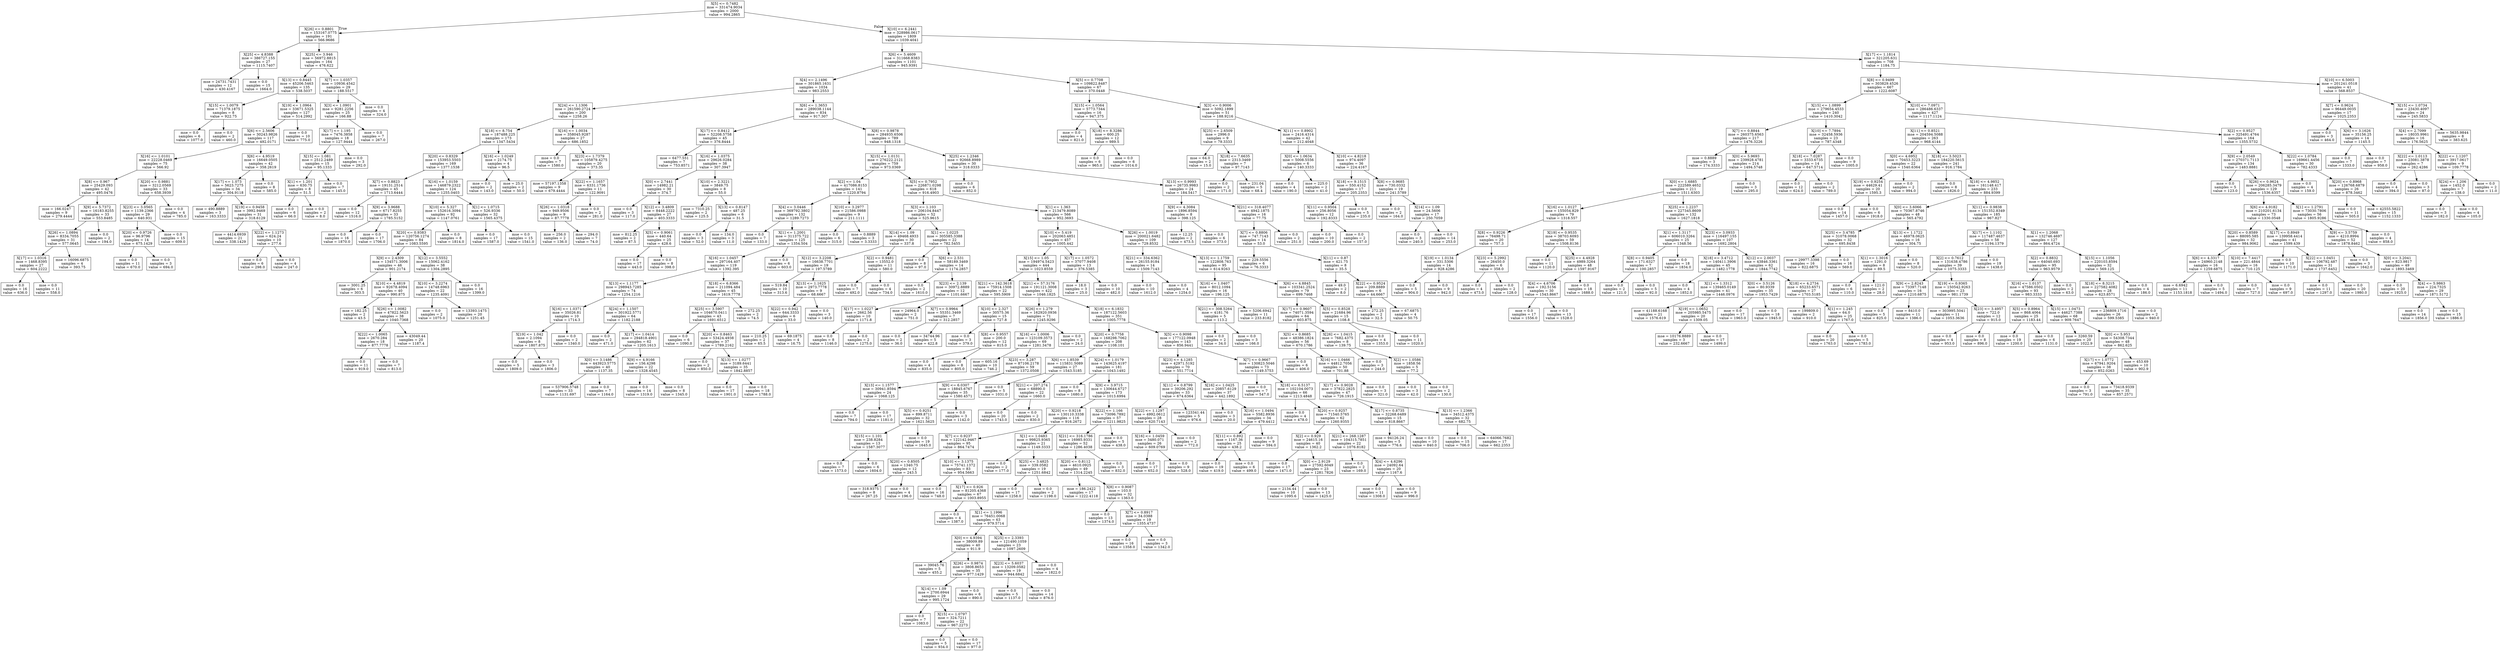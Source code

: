 digraph Tree {
node [shape=box] ;
0 [label="X[5] <= 0.7482\nmse = 331474.9034\nsamples = 2000\nvalue = 994.2865"] ;
1 [label="X[26] <= 0.8801\nmse = 153167.0775\nsamples = 191\nvalue = 566.9686"] ;
0 -> 1 [labeldistance=2.5, labelangle=45, headlabel="True"] ;
2 [label="X[25] <= 4.8388\nmse = 386727.155\nsamples = 27\nvalue = 1115.7407"] ;
1 -> 2 ;
3 [label="mse = 24731.7431\nsamples = 12\nvalue = 430.4167"] ;
2 -> 3 ;
4 [label="mse = 0.0\nsamples = 15\nvalue = 1664.0"] ;
2 -> 4 ;
5 [label="X[25] <= 3.946\nmse = 56972.8815\nsamples = 164\nvalue = 476.622"] ;
1 -> 5 ;
6 [label="X[13] <= 0.8445\nmse = 45206.5463\nsamples = 135\nvalue = 538.5037"] ;
5 -> 6 ;
7 [label="X[15] <= 1.0079\nmse = 71379.1875\nsamples = 8\nvalue = 922.75"] ;
6 -> 7 ;
8 [label="mse = 0.0\nsamples = 6\nvalue = 1077.0"] ;
7 -> 8 ;
9 [label="mse = 0.0\nsamples = 2\nvalue = 460.0"] ;
7 -> 9 ;
10 [label="X[19] <= 1.0964\nmse = 33671.5325\nsamples = 127\nvalue = 514.2992"] ;
6 -> 10 ;
11 [label="X[6] <= 2.5606\nmse = 30243.9826\nsamples = 117\nvalue = 492.0171"] ;
10 -> 11 ;
12 [label="X[16] <= 1.0101\nmse = 22228.0469\nsamples = 75\nvalue = 566.92"] ;
11 -> 12 ;
13 [label="X[8] <= 0.967\nmse = 25429.093\nsamples = 42\nvalue = 495.0476"] ;
12 -> 13 ;
14 [label="mse = 166.0247\nsamples = 9\nvalue = 279.4444"] ;
13 -> 14 ;
15 [label="X[9] <= 5.7372\nmse = 16183.8255\nsamples = 33\nvalue = 553.8485"] ;
13 -> 15 ;
16 [label="X[26] <= 1.0894\nmse = 8334.7055\nsamples = 31\nvalue = 577.0645"] ;
15 -> 16 ;
17 [label="X[17] <= 1.0316\nmse = 1468.8395\nsamples = 27\nvalue = 604.2222"] ;
16 -> 17 ;
18 [label="mse = 0.0\nsamples = 16\nvalue = 636.0"] ;
17 -> 18 ;
19 [label="mse = 0.0\nsamples = 11\nvalue = 558.0"] ;
17 -> 19 ;
20 [label="mse = 16096.6875\nsamples = 4\nvalue = 393.75"] ;
16 -> 20 ;
21 [label="mse = 0.0\nsamples = 2\nvalue = 194.0"] ;
15 -> 21 ;
22 [label="X[20] <= 0.9881\nmse = 3212.0569\nsamples = 33\nvalue = 658.3939"] ;
12 -> 22 ;
23 [label="X[23] <= 3.0565\nmse = 1139.2366\nsamples = 29\nvalue = 640.931"] ;
22 -> 23 ;
24 [label="X[20] <= 0.9726\nmse = 96.9796\nsamples = 14\nvalue = 675.1429"] ;
23 -> 24 ;
25 [label="mse = 0.0\nsamples = 11\nvalue = 670.0"] ;
24 -> 25 ;
26 [label="mse = 0.0\nsamples = 3\nvalue = 694.0"] ;
24 -> 26 ;
27 [label="mse = 0.0\nsamples = 15\nvalue = 609.0"] ;
23 -> 27 ;
28 [label="mse = 0.0\nsamples = 4\nvalue = 785.0"] ;
22 -> 28 ;
29 [label="X[6] <= 4.9519\nmse = 16649.0505\nsamples = 42\nvalue = 358.2619"] ;
11 -> 29 ;
30 [label="X[17] <= 1.073\nmse = 5623.7275\nsamples = 34\nvalue = 304.9118"] ;
29 -> 30 ;
31 [label="mse = 490.8889\nsamples = 3\nvalue = 163.3333"] ;
30 -> 31 ;
32 [label="X[19] <= 0.9458\nmse = 3992.9469\nsamples = 31\nvalue = 318.6129"] ;
30 -> 32 ;
33 [label="mse = 4414.6939\nsamples = 21\nvalue = 338.1429"] ;
32 -> 33 ;
34 [label="X[22] <= 1.1273\nmse = 624.24\nsamples = 10\nvalue = 277.6"] ;
32 -> 34 ;
35 [label="mse = 0.0\nsamples = 6\nvalue = 298.0"] ;
34 -> 35 ;
36 [label="mse = 0.0\nsamples = 4\nvalue = 247.0"] ;
34 -> 36 ;
37 [label="mse = 0.0\nsamples = 8\nvalue = 585.0"] ;
29 -> 37 ;
38 [label="mse = 0.0\nsamples = 10\nvalue = 775.0"] ;
10 -> 38 ;
39 [label="X[7] <= 1.0357\nmse = 10936.4542\nsamples = 29\nvalue = 188.5517"] ;
5 -> 39 ;
40 [label="X[3] <= 1.0901\nmse = 9281.2256\nsamples = 25\nvalue = 166.88"] ;
39 -> 40 ;
41 [label="X[17] <= 1.195\nmse = 7476.3858\nsamples = 18\nvalue = 127.9444"] ;
40 -> 41 ;
42 [label="X[15] <= 1.081\nmse = 2512.2489\nsamples = 15\nvalue = 95.1333"] ;
41 -> 42 ;
43 [label="X[1] <= 1.201\nmse = 630.75\nsamples = 8\nvalue = 51.5"] ;
42 -> 43 ;
44 [label="mse = 0.0\nsamples = 6\nvalue = 66.0"] ;
43 -> 44 ;
45 [label="mse = 0.0\nsamples = 2\nvalue = 8.0"] ;
43 -> 45 ;
46 [label="mse = 0.0\nsamples = 7\nvalue = 145.0"] ;
42 -> 46 ;
47 [label="mse = 0.0\nsamples = 3\nvalue = 292.0"] ;
41 -> 47 ;
48 [label="mse = 0.0\nsamples = 7\nvalue = 267.0"] ;
40 -> 48 ;
49 [label="mse = 0.0\nsamples = 4\nvalue = 324.0"] ;
39 -> 49 ;
50 [label="X[10] <= 6.2441\nmse = 328986.0617\nsamples = 1809\nvalue = 1039.4041"] ;
0 -> 50 [labeldistance=2.5, labelangle=-45, headlabel="False"] ;
51 [label="X[6] <= 5.4609\nmse = 311668.8383\nsamples = 1101\nvalue = 945.9391"] ;
50 -> 51 ;
52 [label="X[4] <= 2.1496\nmse = 301865.1631\nsamples = 1034\nvalue = 983.2553"] ;
51 -> 52 ;
53 [label="X[24] <= 1.1306\nmse = 261590.2724\nsamples = 200\nvalue = 1258.26"] ;
52 -> 53 ;
54 [label="X[18] <= 8.754\nmse = 187488.225\nsamples = 173\nvalue = 1347.5434"] ;
53 -> 54 ;
55 [label="X[20] <= 0.8329\nmse = 153953.5503\nsamples = 169\nvalue = 1377.1538"] ;
54 -> 55 ;
56 [label="X[7] <= 0.8823\nmse = 19131.2514\nsamples = 45\nvalue = 1713.6444"] ;
55 -> 56 ;
57 [label="mse = 0.0\nsamples = 12\nvalue = 1516.0"] ;
56 -> 57 ;
58 [label="X[9] <= 3.9688\nmse = 6717.8255\nsamples = 33\nvalue = 1785.5152"] ;
56 -> 58 ;
59 [label="mse = 0.0\nsamples = 16\nvalue = 1870.0"] ;
58 -> 59 ;
60 [label="mse = 0.0\nsamples = 17\nvalue = 1706.0"] ;
58 -> 60 ;
61 [label="X[16] <= 1.0159\nmse = 146879.2322\nsamples = 124\nvalue = 1255.0403"] ;
55 -> 61 ;
62 [label="X[10] <= 5.327\nmse = 152616.3094\nsamples = 92\nvalue = 1147.0761"] ;
61 -> 62 ;
63 [label="X[20] <= 0.9383\nmse = 120756.1274\nsamples = 84\nvalue = 1083.5595"] ;
62 -> 63 ;
64 [label="X[9] <= 2.4309\nmse = 134571.3006\nsamples = 46\nvalue = 901.2174"] ;
63 -> 64 ;
65 [label="mse = 3001.25\nsamples = 6\nvalue = 303.5"] ;
64 -> 65 ;
66 [label="X[10] <= 4.4819\nmse = 92678.4094\nsamples = 40\nvalue = 990.875"] ;
64 -> 66 ;
67 [label="mse = 182.25\nsamples = 2\nvalue = 43.5"] ;
66 -> 67 ;
68 [label="X[26] <= 1.0082\nmse = 47822.5623\nsamples = 38\nvalue = 1040.7368"] ;
66 -> 68 ;
69 [label="X[22] <= 1.0065\nmse = 2670.284\nsamples = 18\nvalue = 877.7778"] ;
68 -> 69 ;
70 [label="mse = 0.0\nsamples = 11\nvalue = 919.0"] ;
69 -> 70 ;
71 [label="mse = 0.0\nsamples = 7\nvalue = 813.0"] ;
69 -> 71 ;
72 [label="mse = 43049.44\nsamples = 20\nvalue = 1187.4"] ;
68 -> 72 ;
73 [label="X[12] <= 3.5552\nmse = 15062.4162\nsamples = 38\nvalue = 1304.2895"] ;
63 -> 73 ;
74 [label="X[10] <= 3.2274\nmse = 14748.6963\nsamples = 22\nvalue = 1235.4091"] ;
73 -> 74 ;
75 [label="mse = 0.0\nsamples = 2\nvalue = 1075.0"] ;
74 -> 75 ;
76 [label="mse = 13393.1475\nsamples = 20\nvalue = 1251.45"] ;
74 -> 76 ;
77 [label="mse = 0.0\nsamples = 16\nvalue = 1399.0"] ;
73 -> 77 ;
78 [label="mse = 0.0\nsamples = 8\nvalue = 1814.0"] ;
62 -> 78 ;
79 [label="X[1] <= 1.0715\nmse = 526.9336\nsamples = 32\nvalue = 1565.4375"] ;
61 -> 79 ;
80 [label="mse = 0.0\nsamples = 17\nvalue = 1587.0"] ;
79 -> 80 ;
81 [label="mse = 0.0\nsamples = 15\nvalue = 1541.0"] ;
79 -> 81 ;
82 [label="X[16] <= 1.0249\nmse = 2174.75\nsamples = 4\nvalue = 96.5"] ;
54 -> 82 ;
83 [label="mse = 0.0\nsamples = 2\nvalue = 143.0"] ;
82 -> 83 ;
84 [label="mse = 25.0\nsamples = 2\nvalue = 50.0"] ;
82 -> 84 ;
85 [label="X[16] <= 1.0034\nmse = 358045.9287\nsamples = 27\nvalue = 686.1852"] ;
53 -> 85 ;
86 [label="mse = 0.0\nsamples = 7\nvalue = 1580.0"] ;
85 -> 86 ;
87 [label="X[23] <= 1.7379\nmse = 105879.4275\nsamples = 20\nvalue = 373.35"] ;
85 -> 87 ;
88 [label="mse = 57197.1358\nsamples = 9\nvalue = 679.4444"] ;
87 -> 88 ;
89 [label="X[22] <= 1.1657\nmse = 6331.1736\nsamples = 11\nvalue = 122.9091"] ;
87 -> 89 ;
90 [label="X[26] <= 1.0318\nmse = 949.9506\nsamples = 9\nvalue = 87.7778"] ;
89 -> 90 ;
91 [label="mse = 256.0\nsamples = 2\nvalue = 136.0"] ;
90 -> 91 ;
92 [label="mse = 294.0\nsamples = 7\nvalue = 74.0"] ;
90 -> 92 ;
93 [label="mse = 0.0\nsamples = 2\nvalue = 281.0"] ;
89 -> 93 ;
94 [label="X[6] <= 1.3653\nmse = 289038.1144\nsamples = 834\nvalue = 917.307"] ;
52 -> 94 ;
95 [label="X[17] <= 0.8412\nmse = 52208.5758\nsamples = 45\nvalue = 376.8444"] ;
94 -> 95 ;
96 [label="mse = 6477.551\nsamples = 7\nvalue = 753.8571"] ;
95 -> 96 ;
97 [label="X[16] <= 1.0375\nmse = 29626.0284\nsamples = 38\nvalue = 307.3947"] ;
95 -> 97 ;
98 [label="X[0] <= 2.7441\nmse = 14982.21\nsamples = 30\nvalue = 374.7"] ;
97 -> 98 ;
99 [label="mse = 0.0\nsamples = 3\nvalue = 117.0"] ;
98 -> 99 ;
100 [label="X[12] <= 3.4809\nmse = 8448.2222\nsamples = 27\nvalue = 403.3333"] ;
98 -> 100 ;
101 [label="mse = 812.25\nsamples = 2\nvalue = 87.5"] ;
100 -> 101 ;
102 [label="X[5] <= 0.9061\nmse = 440.64\nsamples = 25\nvalue = 428.6"] ;
100 -> 102 ;
103 [label="mse = 0.0\nsamples = 17\nvalue = 443.0"] ;
102 -> 103 ;
104 [label="mse = 0.0\nsamples = 8\nvalue = 398.0"] ;
102 -> 104 ;
105 [label="X[10] <= 2.3221\nmse = 3849.75\nsamples = 8\nvalue = 55.0"] ;
97 -> 105 ;
106 [label="mse = 7310.25\nsamples = 2\nvalue = 125.5"] ;
105 -> 106 ;
107 [label="X[13] <= 0.8147\nmse = 487.25\nsamples = 6\nvalue = 31.5"] ;
105 -> 107 ;
108 [label="mse = 0.0\nsamples = 3\nvalue = 52.0"] ;
107 -> 108 ;
109 [label="mse = 134.0\nsamples = 3\nvalue = 11.0"] ;
107 -> 109 ;
110 [label="X[8] <= 0.9878\nmse = 284935.6506\nsamples = 789\nvalue = 948.1318"] ;
94 -> 110 ;
111 [label="X[15] <= 1.0131\nmse = 276222.2121\nsamples = 759\nvalue = 973.0369"] ;
110 -> 111 ;
112 [label="X[2] <= 1.04\nmse = 417086.8153\nsamples = 141\nvalue = 1220.8794"] ;
111 -> 112 ;
113 [label="X[4] <= 3.0446\nmse = 369792.3802\nsamples = 132\nvalue = 1289.7273"] ;
112 -> 113 ;
114 [label="mse = 0.0\nsamples = 7\nvalue = 133.0"] ;
113 -> 114 ;
115 [label="X[1] <= 1.2001\nmse = 311375.722\nsamples = 125\nvalue = 1354.504"] ;
113 -> 115 ;
116 [label="X[16] <= 1.0457\nmse = 297164.407\nsamples = 119\nvalue = 1392.395"] ;
115 -> 116 ;
117 [label="X[13] <= 1.1177\nmse = 298943.7285\nsamples = 74\nvalue = 1254.1216"] ;
116 -> 117 ;
118 [label="X[16] <= 1.0371\nmse = 35026.81\nsamples = 10\nvalue = 1714.3"] ;
117 -> 118 ;
119 [label="X[19] <= 1.042\nmse = 2.1094\nsamples = 8\nvalue = 1807.875"] ;
118 -> 119 ;
120 [label="mse = 0.0\nsamples = 5\nvalue = 1809.0"] ;
119 -> 120 ;
121 [label="mse = 0.0\nsamples = 3\nvalue = 1806.0"] ;
119 -> 121 ;
122 [label="mse = 0.0\nsamples = 2\nvalue = 1340.0"] ;
118 -> 122 ;
123 [label="X[24] <= 1.1507\nmse = 301922.5771\nsamples = 64\nvalue = 1182.2188"] ;
117 -> 123 ;
124 [label="mse = 0.0\nsamples = 2\nvalue = 471.0"] ;
123 -> 124 ;
125 [label="X[17] <= 1.0414\nmse = 294818.4901\nsamples = 62\nvalue = 1205.1613"] ;
123 -> 125 ;
126 [label="X[0] <= 3.1486\nmse = 443923.5775\nsamples = 40\nvalue = 1137.35"] ;
125 -> 126 ;
127 [label="mse = 537906.5748\nsamples = 33\nvalue = 1131.697"] ;
126 -> 127 ;
128 [label="mse = 0.0\nsamples = 7\nvalue = 1164.0"] ;
126 -> 128 ;
129 [label="X[9] <= 4.9166\nmse = 156.4298\nsamples = 22\nvalue = 1328.4545"] ;
125 -> 129 ;
130 [label="mse = 0.0\nsamples = 14\nvalue = 1319.0"] ;
129 -> 130 ;
131 [label="mse = 0.0\nsamples = 8\nvalue = 1345.0"] ;
129 -> 131 ;
132 [label="X[18] <= 6.8366\nmse = 211094.484\nsamples = 45\nvalue = 1619.7778"] ;
116 -> 132 ;
133 [label="X[25] <= 3.5907\nmse = 104670.0411\nsamples = 43\nvalue = 1691.6512"] ;
132 -> 133 ;
134 [label="mse = 0.0\nsamples = 6\nvalue = 1090.0"] ;
133 -> 134 ;
135 [label="X[20] <= 0.8463\nmse = 53424.4938\nsamples = 37\nvalue = 1789.2162"] ;
133 -> 135 ;
136 [label="mse = 0.0\nsamples = 2\nvalue = 850.0"] ;
135 -> 136 ;
137 [label="X[13] <= 1.0277\nmse = 3189.6441\nsamples = 35\nvalue = 1842.8857"] ;
135 -> 137 ;
138 [label="mse = 0.0\nsamples = 17\nvalue = 1901.0"] ;
137 -> 138 ;
139 [label="mse = 0.0\nsamples = 18\nvalue = 1788.0"] ;
137 -> 139 ;
140 [label="mse = 272.25\nsamples = 2\nvalue = 74.5"] ;
132 -> 140 ;
141 [label="mse = 0.0\nsamples = 6\nvalue = 603.0"] ;
115 -> 141 ;
142 [label="X[10] <= 3.2977\nmse = 21586.0988\nsamples = 9\nvalue = 211.1111"] ;
112 -> 142 ;
143 [label="mse = 0.0\nsamples = 6\nvalue = 315.0"] ;
142 -> 143 ;
144 [label="mse = 0.8889\nsamples = 3\nvalue = 3.3333"] ;
142 -> 144 ;
145 [label="X[5] <= 0.7952\nmse = 226871.0298\nsamples = 618\nvalue = 916.4903"] ;
111 -> 145 ;
146 [label="X[3] <= 1.103\nmse = 206104.8447\nsamples = 52\nvalue = 525.9615"] ;
145 -> 146 ;
147 [label="X[14] <= 1.09\nmse = 49468.4933\nsamples = 30\nvalue = 337.8"] ;
146 -> 147 ;
148 [label="X[12] <= 3.2208\nmse = 16638.7701\nsamples = 19\nvalue = 197.5789"] ;
147 -> 148 ;
149 [label="mse = 519.84\nsamples = 10\nvalue = 313.6"] ;
148 -> 149 ;
150 [label="X[13] <= 1.1625\nmse = 2973.7778\nsamples = 9\nvalue = 68.6667"] ;
148 -> 150 ;
151 [label="X[22] <= 0.942\nmse = 644.3333\nsamples = 6\nvalue = 33.0"] ;
150 -> 151 ;
152 [label="mse = 210.25\nsamples = 2\nvalue = 65.5"] ;
151 -> 152 ;
153 [label="mse = 69.1875\nsamples = 4\nvalue = 16.75"] ;
151 -> 153 ;
154 [label="mse = 0.0\nsamples = 3\nvalue = 140.0"] ;
150 -> 154 ;
155 [label="X[2] <= 0.9481\nmse = 13552.0\nsamples = 11\nvalue = 580.0"] ;
147 -> 155 ;
156 [label="mse = 0.0\nsamples = 7\nvalue = 492.0"] ;
155 -> 156 ;
157 [label="mse = 0.0\nsamples = 4\nvalue = 734.0"] ;
155 -> 157 ;
158 [label="X[1] <= 1.0225\nmse = 305585.3388\nsamples = 22\nvalue = 782.5455"] ;
146 -> 158 ;
159 [label="mse = 0.0\nsamples = 8\nvalue = 97.0"] ;
158 -> 159 ;
160 [label="X[6] <= 2.531\nmse = 58189.3469\nsamples = 14\nvalue = 1174.2857"] ;
158 -> 160 ;
161 [label="mse = 0.0\nsamples = 2\nvalue = 1610.0"] ;
160 -> 161 ;
162 [label="X[23] <= 2.139\nmse = 30972.8889\nsamples = 12\nvalue = 1101.6667"] ;
160 -> 162 ;
163 [label="X[17] <= 1.0227\nmse = 2662.56\nsamples = 10\nvalue = 1171.8"] ;
162 -> 163 ;
164 [label="mse = 0.0\nsamples = 8\nvalue = 1146.0"] ;
163 -> 164 ;
165 [label="mse = 0.0\nsamples = 2\nvalue = 1275.0"] ;
163 -> 165 ;
166 [label="mse = 24964.0\nsamples = 2\nvalue = 751.0"] ;
162 -> 166 ;
167 [label="X[1] <= 1.363\nmse = 213479.8089\nsamples = 566\nvalue = 952.3693"] ;
145 -> 167 ;
168 [label="X[10] <= 5.419\nmse = 202063.4851\nsamples = 457\nvalue = 1005.442"] ;
167 -> 168 ;
169 [label="X[15] <= 1.05\nmse = 194974.5423\nsamples = 444\nvalue = 1023.8559"] ;
168 -> 169 ;
170 [label="X[21] <= 142.3618\nmse = 75914.1508\nsamples = 22\nvalue = 595.5909"] ;
169 -> 170 ;
171 [label="X[7] <= 0.9964\nmse = 55351.3469\nsamples = 7\nvalue = 312.2857"] ;
170 -> 171 ;
172 [label="mse = 0.0\nsamples = 2\nvalue = 36.0"] ;
171 -> 172 ;
173 [label="mse = 34744.96\nsamples = 5\nvalue = 422.8"] ;
171 -> 173 ;
174 [label="X[10] <= 2.327\nmse = 30575.36\nsamples = 15\nvalue = 727.8"] ;
170 -> 174 ;
175 [label="mse = 0.0\nsamples = 3\nvalue = 379.0"] ;
174 -> 175 ;
176 [label="X[8] <= 0.9557\nmse = 200.0\nsamples = 12\nvalue = 815.0"] ;
174 -> 176 ;
177 [label="mse = 0.0\nsamples = 4\nvalue = 835.0"] ;
176 -> 177 ;
178 [label="mse = 0.0\nsamples = 8\nvalue = 805.0"] ;
176 -> 178 ;
179 [label="X[21] <= 57.3176\nmse = 191121.3008\nsamples = 422\nvalue = 1046.1825"] ;
169 -> 179 ;
180 [label="X[26] <= 1.279\nmse = 162920.0936\nsamples = 71\nvalue = 1245.9296"] ;
179 -> 180 ;
181 [label="X[16] <= 1.0006\nmse = 123109.3573\nsamples = 69\nvalue = 1281.3478"] ;
180 -> 181 ;
182 [label="mse = 605.16\nsamples = 10\nvalue = 746.2"] ;
181 -> 182 ;
183 [label="X[23] <= 3.287\nmse = 87106.2178\nsamples = 59\nvalue = 1372.0508"] ;
181 -> 183 ;
184 [label="X[13] <= 1.1577\nmse = 30941.8594\nsamples = 24\nvalue = 1068.125"] ;
183 -> 184 ;
185 [label="mse = 0.0\nsamples = 7\nvalue = 794.0"] ;
184 -> 185 ;
186 [label="mse = 0.0\nsamples = 17\nvalue = 1181.0"] ;
184 -> 186 ;
187 [label="X[9] <= 6.0307\nmse = 18845.6767\nsamples = 35\nvalue = 1580.4571"] ;
183 -> 187 ;
188 [label="X[5] <= 0.9251\nmse = 899.8711\nsamples = 32\nvalue = 1621.5625"] ;
187 -> 188 ;
189 [label="X[15] <= 1.101\nmse = 238.8284\nsamples = 13\nvalue = 1587.3077"] ;
188 -> 189 ;
190 [label="mse = 0.0\nsamples = 7\nvalue = 1573.0"] ;
189 -> 190 ;
191 [label="mse = 0.0\nsamples = 6\nvalue = 1604.0"] ;
189 -> 191 ;
192 [label="mse = 0.0\nsamples = 19\nvalue = 1645.0"] ;
188 -> 192 ;
193 [label="mse = 0.0\nsamples = 3\nvalue = 1142.0"] ;
187 -> 193 ;
194 [label="mse = 0.0\nsamples = 2\nvalue = 24.0"] ;
180 -> 194 ;
195 [label="X[18] <= 6.1832\nmse = 187122.5603\nsamples = 351\nvalue = 1005.7778"] ;
179 -> 195 ;
196 [label="X[20] <= 0.7758\nmse = 168298.7062\nsamples = 208\nvalue = 1108.101"] ;
195 -> 196 ;
197 [label="X[6] <= 1.8539\nmse = 115831.5089\nsamples = 27\nvalue = 1543.5185"] ;
196 -> 197 ;
198 [label="mse = 0.0\nsamples = 5\nvalue = 1031.0"] ;
197 -> 198 ;
199 [label="X[21] <= 207.274\nmse = 68890.0\nsamples = 22\nvalue = 1660.0"] ;
197 -> 199 ;
200 [label="mse = 0.0\nsamples = 20\nvalue = 1743.0"] ;
199 -> 200 ;
201 [label="mse = 0.0\nsamples = 2\nvalue = 830.0"] ;
199 -> 201 ;
202 [label="X[24] <= 1.0179\nmse = 143625.4197\nsamples = 181\nvalue = 1043.1492"] ;
196 -> 202 ;
203 [label="mse = 0.0\nsamples = 8\nvalue = 1680.0"] ;
202 -> 203 ;
204 [label="X[9] <= 3.9715\nmse = 130644.6727\nsamples = 173\nvalue = 1013.6994"] ;
202 -> 204 ;
205 [label="X[20] <= 0.9218\nmse = 130110.3338\nsamples = 116\nvalue = 916.2672"] ;
204 -> 205 ;
206 [label="X[7] <= 0.9237\nmse = 122142.9467\nsamples = 95\nvalue = 864.7474"] ;
205 -> 206 ;
207 [label="X[20] <= 0.8505\nmse = 1340.75\nsamples = 12\nvalue = 243.5"] ;
206 -> 207 ;
208 [label="mse = 318.9375\nsamples = 8\nvalue = 267.25"] ;
207 -> 208 ;
209 [label="mse = 0.0\nsamples = 4\nvalue = 196.0"] ;
207 -> 209 ;
210 [label="X[10] <= 3.1375\nmse = 75741.1372\nsamples = 83\nvalue = 954.5663"] ;
206 -> 210 ;
211 [label="mse = 0.0\nsamples = 16\nvalue = 748.0"] ;
210 -> 211 ;
212 [label="X[17] <= 0.926\nmse = 81205.4368\nsamples = 67\nvalue = 1003.8955"] ;
210 -> 212 ;
213 [label="mse = 0.0\nsamples = 4\nvalue = 1387.0"] ;
212 -> 213 ;
214 [label="X[1] <= 1.1996\nmse = 76451.0068\nsamples = 63\nvalue = 979.5714"] ;
212 -> 214 ;
215 [label="X[0] <= 4.9394\nmse = 38009.89\nsamples = 40\nvalue = 911.9"] ;
214 -> 215 ;
216 [label="mse = 39045.76\nsamples = 5\nvalue = 455.2"] ;
215 -> 216 ;
217 [label="X[26] <= 0.9874\nmse = 3808.8653\nsamples = 35\nvalue = 977.1429"] ;
215 -> 217 ;
218 [label="X[14] <= 1.09\nmse = 2700.6944\nsamples = 29\nvalue = 995.1724"] ;
217 -> 218 ;
219 [label="mse = 0.0\nsamples = 7\nvalue = 1083.0"] ;
218 -> 219 ;
220 [label="X[15] <= 1.0797\nmse = 324.7211\nsamples = 22\nvalue = 967.2273"] ;
218 -> 220 ;
221 [label="mse = 0.0\nsamples = 5\nvalue = 934.0"] ;
220 -> 221 ;
222 [label="mse = 0.0\nsamples = 17\nvalue = 977.0"] ;
220 -> 222 ;
223 [label="mse = 0.0\nsamples = 6\nvalue = 890.0"] ;
217 -> 223 ;
224 [label="X[25] <= 2.3393\nmse = 121490.1059\nsamples = 23\nvalue = 1097.2609"] ;
214 -> 224 ;
225 [label="X[23] <= 5.6037\nmse = 13209.0582\nsamples = 19\nvalue = 944.6842"] ;
224 -> 225 ;
226 [label="mse = 0.0\nsamples = 5\nvalue = 1137.0"] ;
225 -> 226 ;
227 [label="mse = 0.0\nsamples = 14\nvalue = 876.0"] ;
225 -> 227 ;
228 [label="mse = 0.0\nsamples = 4\nvalue = 1822.0"] ;
224 -> 228 ;
229 [label="X[1] <= 1.0483\nmse = 99825.9365\nsamples = 21\nvalue = 1149.3333"] ;
205 -> 229 ;
230 [label="mse = 0.0\nsamples = 2\nvalue = 177.0"] ;
229 -> 230 ;
231 [label="X[25] <= 3.4825\nmse = 339.0582\nsamples = 19\nvalue = 1251.6842"] ;
229 -> 231 ;
232 [label="mse = 0.0\nsamples = 17\nvalue = 1258.0"] ;
231 -> 232 ;
233 [label="mse = 0.0\nsamples = 2\nvalue = 1198.0"] ;
231 -> 233 ;
234 [label="X[22] <= 1.166\nmse = 73096.7892\nsamples = 57\nvalue = 1211.9825"] ;
204 -> 234 ;
235 [label="X[21] <= 316.1786\nmse = 16985.9331\nsamples = 52\nvalue = 1286.4038"] ;
234 -> 235 ;
236 [label="X[20] <= 0.8112\nmse = 4610.0925\nsamples = 49\nvalue = 1314.2245"] ;
235 -> 236 ;
237 [label="mse = 186.2422\nsamples = 17\nvalue = 1222.4118"] ;
236 -> 237 ;
238 [label="X[8] <= 0.9087\nmse = 103.0\nsamples = 32\nvalue = 1363.0"] ;
236 -> 238 ;
239 [label="mse = 0.0\nsamples = 13\nvalue = 1374.0"] ;
238 -> 239 ;
240 [label="X[7] <= 0.8917\nmse = 34.0388\nsamples = 19\nvalue = 1355.4737"] ;
238 -> 240 ;
241 [label="mse = 0.0\nsamples = 16\nvalue = 1358.0"] ;
240 -> 241 ;
242 [label="mse = 0.0\nsamples = 3\nvalue = 1342.0"] ;
240 -> 242 ;
243 [label="mse = 0.0\nsamples = 3\nvalue = 832.0"] ;
235 -> 243 ;
244 [label="mse = 0.0\nsamples = 5\nvalue = 438.0"] ;
234 -> 244 ;
245 [label="X[5] <= 0.9098\nmse = 177122.0948\nsamples = 143\nvalue = 856.9441"] ;
195 -> 245 ;
246 [label="X[23] <= 4.1285\nmse = 42971.5192\nsamples = 70\nvalue = 551.7714"] ;
245 -> 246 ;
247 [label="X[11] <= 0.8799\nmse = 39206.292\nsamples = 33\nvalue = 674.6364"] ;
246 -> 247 ;
248 [label="X[22] <= 1.1297\nmse = 4992.0612\nsamples = 28\nvalue = 620.7143"] ;
247 -> 248 ;
249 [label="X[16] <= 1.0459\nmse = 3480.071\nsamples = 26\nvalue = 609.0769"] ;
248 -> 249 ;
250 [label="mse = 0.0\nsamples = 17\nvalue = 652.0"] ;
249 -> 250 ;
251 [label="mse = 0.0\nsamples = 9\nvalue = 528.0"] ;
249 -> 251 ;
252 [label="mse = 0.0\nsamples = 2\nvalue = 772.0"] ;
248 -> 252 ;
253 [label="mse = 123341.44\nsamples = 5\nvalue = 976.6"] ;
247 -> 253 ;
254 [label="X[16] <= 1.0425\nmse = 20857.6129\nsamples = 37\nvalue = 442.1892"] ;
246 -> 254 ;
255 [label="mse = 0.0\nsamples = 3\nvalue = 20.0"] ;
254 -> 255 ;
256 [label="X[16] <= 1.0494\nmse = 5582.8936\nsamples = 34\nvalue = 479.4412"] ;
254 -> 256 ;
257 [label="X[11] <= 0.892\nmse = 1167.36\nsamples = 25\nvalue = 438.2"] ;
256 -> 257 ;
258 [label="mse = 0.0\nsamples = 19\nvalue = 419.0"] ;
257 -> 258 ;
259 [label="mse = 0.0\nsamples = 6\nvalue = 499.0"] ;
257 -> 259 ;
260 [label="mse = 0.0\nsamples = 9\nvalue = 594.0"] ;
256 -> 260 ;
261 [label="X[7] <= 0.9667\nmse = 130823.5046\nsamples = 73\nvalue = 1149.5753"] ;
245 -> 261 ;
262 [label="mse = 0.0\nsamples = 7\nvalue = 547.0"] ;
261 -> 262 ;
263 [label="X[18] <= 6.5137\nmse = 102104.0073\nsamples = 66\nvalue = 1213.4848"] ;
261 -> 263 ;
264 [label="mse = 0.0\nsamples = 4\nvalue = 478.0"] ;
263 -> 264 ;
265 [label="X[20] <= 0.9257\nmse = 71540.5765\nsamples = 62\nvalue = 1260.9355"] ;
263 -> 265 ;
266 [label="X[2] <= 0.929\nmse = 24615.16\nsamples = 40\nvalue = 1362.2"] ;
265 -> 266 ;
267 [label="mse = 0.0\nsamples = 17\nvalue = 1471.0"] ;
266 -> 267 ;
268 [label="X[0] <= 2.9129\nmse = 27592.6049\nsamples = 23\nvalue = 1281.7826"] ;
266 -> 268 ;
269 [label="mse = 2134.44\nsamples = 10\nvalue = 1095.6"] ;
268 -> 269 ;
270 [label="mse = 0.0\nsamples = 13\nvalue = 1425.0"] ;
268 -> 270 ;
271 [label="X[21] <= 268.1287\nmse = 104315.7851\nsamples = 22\nvalue = 1076.8182"] ;
265 -> 271 ;
272 [label="mse = 0.0\nsamples = 2\nvalue = 169.0"] ;
271 -> 272 ;
273 [label="X[4] <= 4.6296\nmse = 24092.64\nsamples = 20\nvalue = 1167.6"] ;
271 -> 273 ;
274 [label="mse = 0.0\nsamples = 11\nvalue = 1308.0"] ;
273 -> 274 ;
275 [label="mse = 0.0\nsamples = 9\nvalue = 996.0"] ;
273 -> 275 ;
276 [label="X[17] <= 1.0572\nmse = 37077.9408\nsamples = 13\nvalue = 376.5385"] ;
168 -> 276 ;
277 [label="mse = 18.0\nsamples = 3\nvalue = 25.0"] ;
276 -> 277 ;
278 [label="mse = 0.0\nsamples = 10\nvalue = 482.0"] ;
276 -> 278 ;
279 [label="X[26] <= 1.0019\nmse = 200021.6482\nsamples = 109\nvalue = 729.8532"] ;
167 -> 279 ;
280 [label="X[21] <= 334.6362\nmse = 26155.9184\nsamples = 14\nvalue = 1509.7143"] ;
279 -> 280 ;
281 [label="mse = 0.0\nsamples = 10\nvalue = 1612.0"] ;
280 -> 281 ;
282 [label="mse = 0.0\nsamples = 4\nvalue = 1254.0"] ;
280 -> 282 ;
283 [label="X[13] <= 1.1759\nmse = 122808.763\nsamples = 95\nvalue = 614.9263"] ;
279 -> 283 ;
284 [label="X[16] <= 1.0407\nmse = 8012.1094\nsamples = 16\nvalue = 196.125"] ;
283 -> 284 ;
285 [label="X[21] <= 308.5264\nmse = 4181.76\nsamples = 5\nvalue = 113.2"] ;
284 -> 285 ;
286 [label="mse = 0.0\nsamples = 2\nvalue = 34.0"] ;
285 -> 286 ;
287 [label="mse = 0.0\nsamples = 3\nvalue = 166.0"] ;
285 -> 287 ;
288 [label="mse = 5206.6942\nsamples = 11\nvalue = 233.8182"] ;
284 -> 288 ;
289 [label="X[6] <= 4.8845\nmse = 103341.2524\nsamples = 79\nvalue = 699.7468"] ;
283 -> 289 ;
290 [label="X[17] <= 0.9607\nmse = 74071.3594\nsamples = 64\nvalue = 603.875"] ;
289 -> 290 ;
291 [label="X[5] <= 0.8685\nmse = 48386.1824\nsamples = 56\nvalue = 670.1786"] ;
290 -> 291 ;
292 [label="mse = 0.0\nsamples = 6\nvalue = 406.0"] ;
291 -> 292 ;
293 [label="X[16] <= 1.0466\nmse = 44812.7056\nsamples = 50\nvalue = 701.88"] ;
291 -> 293 ;
294 [label="X[17] <= 0.9028\nmse = 37822.2825\nsamples = 47\nvalue = 726.1915"] ;
293 -> 294 ;
295 [label="X[17] <= 0.8735\nmse = 32268.6489\nsamples = 15\nvalue = 818.8667"] ;
294 -> 295 ;
296 [label="mse = 94126.24\nsamples = 5\nvalue = 776.6"] ;
295 -> 296 ;
297 [label="mse = 0.0\nsamples = 10\nvalue = 840.0"] ;
295 -> 297 ;
298 [label="X[13] <= 1.2366\nmse = 34512.4375\nsamples = 32\nvalue = 682.75"] ;
294 -> 298 ;
299 [label="mse = 0.0\nsamples = 15\nvalue = 706.0"] ;
298 -> 299 ;
300 [label="mse = 64066.7682\nsamples = 17\nvalue = 662.2353"] ;
298 -> 300 ;
301 [label="mse = 0.0\nsamples = 3\nvalue = 321.0"] ;
293 -> 301 ;
302 [label="X[26] <= 1.0415\nmse = 7682.4375\nsamples = 8\nvalue = 139.75"] ;
290 -> 302 ;
303 [label="mse = 0.0\nsamples = 3\nvalue = 244.0"] ;
302 -> 303 ;
304 [label="X[2] <= 1.0586\nmse = 1858.56\nsamples = 5\nvalue = 77.2"] ;
302 -> 304 ;
305 [label="mse = 0.0\nsamples = 3\nvalue = 42.0"] ;
304 -> 305 ;
306 [label="mse = 0.0\nsamples = 2\nvalue = 130.0"] ;
304 -> 306 ;
307 [label="X[5] <= 0.8528\nmse = 21684.96\nsamples = 15\nvalue = 1108.8"] ;
289 -> 307 ;
308 [label="mse = 0.0\nsamples = 4\nvalue = 1353.0"] ;
307 -> 308 ;
309 [label="mse = 0.0\nsamples = 11\nvalue = 1020.0"] ;
307 -> 309 ;
310 [label="X[25] <= 1.2346\nmse = 92668.8989\nsamples = 30\nvalue = 318.0333"] ;
110 -> 310 ;
311 [label="mse = 0.0\nsamples = 6\nvalue = 852.0"] ;
310 -> 311 ;
312 [label="X[13] <= 0.9993\nmse = 26735.9983\nsamples = 24\nvalue = 184.5417"] ;
310 -> 312 ;
313 [label="X[9] <= 4.3084\nmse = 1896.8594\nsamples = 8\nvalue = 398.125"] ;
312 -> 313 ;
314 [label="mse = 12.25\nsamples = 2\nvalue = 473.5"] ;
313 -> 314 ;
315 [label="mse = 0.0\nsamples = 6\nvalue = 373.0"] ;
313 -> 315 ;
316 [label="X[21] <= 318.4077\nmse = 4942.1875\nsamples = 16\nvalue = 77.75"] ;
312 -> 316 ;
317 [label="X[7] <= 0.8806\nmse = 747.7143\nsamples = 14\nvalue = 53.0"] ;
316 -> 317 ;
318 [label="mse = 229.5556\nsamples = 6\nvalue = 76.3333"] ;
317 -> 318 ;
319 [label="X[11] <= 0.87\nmse = 421.75\nsamples = 8\nvalue = 35.5"] ;
317 -> 319 ;
320 [label="mse = 49.0\nsamples = 2\nvalue = 8.0"] ;
319 -> 320 ;
321 [label="X[22] <= 0.9524\nmse = 209.8889\nsamples = 6\nvalue = 44.6667"] ;
319 -> 321 ;
322 [label="mse = 272.25\nsamples = 2\nvalue = 32.5"] ;
321 -> 322 ;
323 [label="mse = 67.6875\nsamples = 4\nvalue = 50.75"] ;
321 -> 323 ;
324 [label="mse = 0.0\nsamples = 2\nvalue = 251.0"] ;
316 -> 324 ;
325 [label="X[5] <= 0.7708\nmse = 109822.8487\nsamples = 67\nvalue = 370.0448"] ;
51 -> 325 ;
326 [label="X[15] <= 1.0564\nmse = 5773.7344\nsamples = 16\nvalue = 947.375"] ;
325 -> 326 ;
327 [label="mse = 0.0\nsamples = 4\nvalue = 821.0"] ;
326 -> 327 ;
328 [label="X[18] <= 8.3286\nmse = 600.25\nsamples = 12\nvalue = 989.5"] ;
326 -> 328 ;
329 [label="mse = 0.0\nsamples = 6\nvalue = 965.0"] ;
328 -> 329 ;
330 [label="mse = 0.0\nsamples = 6\nvalue = 1014.0"] ;
328 -> 330 ;
331 [label="X[3] <= 0.9006\nmse = 5092.1899\nsamples = 51\nvalue = 188.9216"] ;
325 -> 331 ;
332 [label="X[25] <= 2.6509\nmse = 2996.0\nsamples = 9\nvalue = 79.3333"] ;
331 -> 332 ;
333 [label="mse = 64.0\nsamples = 2\nvalue = 15.0"] ;
332 -> 333 ;
334 [label="X[18] <= 7.6635\nmse = 2313.3469\nsamples = 7\nvalue = 97.7143"] ;
332 -> 334 ;
335 [label="mse = 0.0\nsamples = 2\nvalue = 171.0"] ;
334 -> 335 ;
336 [label="mse = 231.04\nsamples = 5\nvalue = 68.4"] ;
334 -> 336 ;
337 [label="X[11] <= 0.8902\nmse = 2416.4314\nsamples = 42\nvalue = 212.4048"] ;
331 -> 337 ;
338 [label="X[0] <= 1.0634\nmse = 5008.5556\nsamples = 6\nvalue = 140.3333"] ;
337 -> 338 ;
339 [label="mse = 0.0\nsamples = 4\nvalue = 190.0"] ;
338 -> 339 ;
340 [label="mse = 225.0\nsamples = 2\nvalue = 41.0"] ;
338 -> 340 ;
341 [label="X[10] <= 4.8218\nmse = 974.4097\nsamples = 36\nvalue = 224.4167"] ;
337 -> 341 ;
342 [label="X[18] <= 9.1515\nmse = 550.4152\nsamples = 17\nvalue = 205.2353"] ;
341 -> 342 ;
343 [label="X[11] <= 0.9504\nmse = 256.8056\nsamples = 12\nvalue = 192.8333"] ;
342 -> 343 ;
344 [label="mse = 0.0\nsamples = 10\nvalue = 200.0"] ;
343 -> 344 ;
345 [label="mse = 0.0\nsamples = 2\nvalue = 157.0"] ;
343 -> 345 ;
346 [label="mse = 0.0\nsamples = 5\nvalue = 235.0"] ;
342 -> 346 ;
347 [label="X[8] <= 0.9685\nmse = 730.0332\nsamples = 19\nvalue = 241.5789"] ;
341 -> 347 ;
348 [label="mse = 0.0\nsamples = 2\nvalue = 164.0"] ;
347 -> 348 ;
349 [label="X[14] <= 1.09\nmse = 24.5606\nsamples = 17\nvalue = 250.7059"] ;
347 -> 349 ;
350 [label="mse = 0.0\nsamples = 3\nvalue = 240.0"] ;
349 -> 350 ;
351 [label="mse = 0.0\nsamples = 14\nvalue = 253.0"] ;
349 -> 351 ;
352 [label="X[17] <= 1.1814\nmse = 321205.631\nsamples = 708\nvalue = 1184.75"] ;
50 -> 352 ;
353 [label="X[8] <= 0.9499\nmse = 303829.4526\nsamples = 667\nvalue = 1222.6087"] ;
352 -> 353 ;
354 [label="X[15] <= 1.0899\nmse = 279654.4533\nsamples = 240\nvalue = 1410.3042"] ;
353 -> 354 ;
355 [label="X[7] <= 0.8844\nmse = 260375.6563\nsamples = 217\nvalue = 1476.3226"] ;
354 -> 355 ;
356 [label="mse = 0.8889\nsamples = 3\nvalue = 174.3333"] ;
355 -> 356 ;
357 [label="X[0] <= 5.9693\nmse = 239928.4781\nsamples = 214\nvalue = 1494.5748"] ;
355 -> 357 ;
358 [label="X[0] <= 1.6885\nmse = 222589.4652\nsamples = 211\nvalue = 1511.6303"] ;
357 -> 358 ;
359 [label="X[16] <= 1.0127\nmse = 155054.829\nsamples = 79\nvalue = 1318.557"] ;
358 -> 359 ;
360 [label="X[8] <= 0.9226\nmse = 76498.71\nsamples = 20\nvalue = 757.3"] ;
359 -> 360 ;
361 [label="X[19] <= 1.0134\nmse = 331.5306\nsamples = 14\nvalue = 928.4286"] ;
360 -> 361 ;
362 [label="mse = 0.0\nsamples = 5\nvalue = 904.0"] ;
361 -> 362 ;
363 [label="mse = 0.0\nsamples = 9\nvalue = 942.0"] ;
361 -> 363 ;
364 [label="X[23] <= 5.2992\nmse = 26450.0\nsamples = 6\nvalue = 358.0"] ;
360 -> 364 ;
365 [label="mse = 0.0\nsamples = 4\nvalue = 473.0"] ;
364 -> 365 ;
366 [label="mse = 0.0\nsamples = 2\nvalue = 128.0"] ;
364 -> 366 ;
367 [label="X[19] <= 0.9535\nmse = 38703.6093\nsamples = 59\nvalue = 1508.8136"] ;
359 -> 367 ;
368 [label="mse = 0.0\nsamples = 11\nvalue = 1120.0"] ;
367 -> 368 ;
369 [label="X[25] <= 4.4928\nmse = 4989.3264\nsamples = 48\nvalue = 1597.9167"] ;
367 -> 369 ;
370 [label="X[4] <= 4.6706\nmse = 192.5156\nsamples = 30\nvalue = 1543.8667"] ;
369 -> 370 ;
371 [label="mse = 0.0\nsamples = 17\nvalue = 1556.0"] ;
370 -> 371 ;
372 [label="mse = 0.0\nsamples = 13\nvalue = 1528.0"] ;
370 -> 372 ;
373 [label="mse = 0.0\nsamples = 18\nvalue = 1688.0"] ;
369 -> 373 ;
374 [label="X[25] <= 1.2237\nmse = 227345.8609\nsamples = 132\nvalue = 1627.1818"] ;
358 -> 374 ;
375 [label="X[1] <= 1.3117\nmse = 606010.3264\nsamples = 25\nvalue = 1348.56"] ;
374 -> 375 ;
376 [label="X[8] <= 0.9405\nmse = 171.6327\nsamples = 7\nvalue = 100.2857"] ;
375 -> 376 ;
377 [label="mse = 0.0\nsamples = 2\nvalue = 121.0"] ;
376 -> 377 ;
378 [label="mse = 0.0\nsamples = 5\nvalue = 92.0"] ;
376 -> 378 ;
379 [label="mse = 0.0\nsamples = 18\nvalue = 1834.0"] ;
375 -> 379 ;
380 [label="X[23] <= 3.0933\nmse = 116497.155\nsamples = 107\nvalue = 1692.2804"] ;
374 -> 380 ;
381 [label="X[18] <= 3.4712\nmse = 140411.3906\nsamples = 45\nvalue = 1482.1778"] ;
380 -> 381 ;
382 [label="mse = 0.0\nsamples = 4\nvalue = 1852.0"] ;
381 -> 382 ;
383 [label="X[1] <= 1.3312\nmse = 139465.0149\nsamples = 41\nvalue = 1446.0976"] ;
381 -> 383 ;
384 [label="mse = 41188.6168\nsamples = 21\nvalue = 1576.619"] ;
383 -> 384 ;
385 [label="X[19] <= 1.0652\nmse = 205985.5475\nsamples = 20\nvalue = 1309.05"] ;
383 -> 385 ;
386 [label="mse = 10176.8889\nsamples = 3\nvalue = 232.6667"] ;
385 -> 386 ;
387 [label="mse = 0.0\nsamples = 17\nvalue = 1499.0"] ;
385 -> 387 ;
388 [label="X[12] <= 2.0037\nmse = 43846.3361\nsamples = 62\nvalue = 1844.7742"] ;
380 -> 388 ;
389 [label="X[0] <= 3.5126\nmse = 80.9339\nsamples = 35\nvalue = 1953.7429"] ;
388 -> 389 ;
390 [label="mse = 0.0\nsamples = 17\nvalue = 1963.0"] ;
389 -> 390 ;
391 [label="mse = 0.0\nsamples = 18\nvalue = 1945.0"] ;
389 -> 391 ;
392 [label="X[18] <= 4.2734\nmse = 65233.6571\nsamples = 27\nvalue = 1703.5185"] ;
388 -> 392 ;
393 [label="mse = 199809.0\nsamples = 2\nvalue = 910.0"] ;
392 -> 393 ;
394 [label="X[1] <= 1.245\nmse = 64.0\nsamples = 25\nvalue = 1767.0"] ;
392 -> 394 ;
395 [label="mse = 0.0\nsamples = 20\nvalue = 1763.0"] ;
394 -> 395 ;
396 [label="mse = 0.0\nsamples = 5\nvalue = 1783.0"] ;
394 -> 396 ;
397 [label="mse = 0.0\nsamples = 3\nvalue = 295.0"] ;
357 -> 397 ;
398 [label="X[10] <= 7.7894\nmse = 32458.5936\nsamples = 23\nvalue = 787.4348"] ;
354 -> 398 ;
399 [label="X[18] <= 7.0287\nmse = 3333.6735\nsamples = 14\nvalue = 647.5714"] ;
398 -> 399 ;
400 [label="mse = 0.0\nsamples = 12\nvalue = 624.0"] ;
399 -> 400 ;
401 [label="mse = 0.0\nsamples = 2\nvalue = 789.0"] ;
399 -> 401 ;
402 [label="mse = 0.0\nsamples = 9\nvalue = 1005.0"] ;
398 -> 402 ;
403 [label="X[10] <= 7.0971\nmse = 286486.6337\nsamples = 427\nvalue = 1117.1124"] ;
353 -> 403 ;
404 [label="X[11] <= 0.8521\nmse = 204594.5088\nsamples = 263\nvalue = 968.4144"] ;
403 -> 404 ;
405 [label="X[0] <= 4.6952\nmse = 70453.3223\nsamples = 22\nvalue = 1540.6364"] ;
404 -> 405 ;
406 [label="X[19] <= 0.9254\nmse = 44629.41\nsamples = 20\nvalue = 1595.3"] ;
405 -> 406 ;
407 [label="mse = 0.0\nsamples = 14\nvalue = 1457.0"] ;
406 -> 407 ;
408 [label="mse = 0.0\nsamples = 6\nvalue = 1918.0"] ;
406 -> 408 ;
409 [label="mse = 0.0\nsamples = 2\nvalue = 994.0"] ;
405 -> 409 ;
410 [label="X[18] <= 3.5023\nmse = 184220.5615\nsamples = 241\nvalue = 916.1784"] ;
404 -> 410 ;
411 [label="mse = 0.0\nsamples = 8\nvalue = 1826.0"] ;
410 -> 411 ;
412 [label="X[18] <= 4.9852\nmse = 161148.417\nsamples = 233\nvalue = 884.9399"] ;
410 -> 412 ;
413 [label="X[0] <= 3.6066\nmse = 70367.8746\nsamples = 48\nvalue = 565.4792"] ;
412 -> 413 ;
414 [label="X[25] <= 3.4785\nmse = 31078.0068\nsamples = 32\nvalue = 695.8438"] ;
413 -> 414 ;
415 [label="mse = 29977.3398\nsamples = 16\nvalue = 822.6875"] ;
414 -> 415 ;
416 [label="mse = 0.0\nsamples = 16\nvalue = 569.0"] ;
414 -> 416 ;
417 [label="X[13] <= 1.1722\nmse = 46978.0625\nsamples = 16\nvalue = 304.75"] ;
413 -> 417 ;
418 [label="X[1] <= 1.3016\nmse = 1291.0\nsamples = 8\nvalue = 89.5"] ;
417 -> 418 ;
419 [label="mse = 0.0\nsamples = 6\nvalue = 110.0"] ;
418 -> 419 ;
420 [label="mse = 121.0\nsamples = 2\nvalue = 28.0"] ;
418 -> 420 ;
421 [label="mse = 0.0\nsamples = 8\nvalue = 520.0"] ;
417 -> 421 ;
422 [label="X[11] <= 0.9838\nmse = 151352.8349\nsamples = 185\nvalue = 967.827"] ;
412 -> 422 ;
423 [label="X[17] <= 1.1102\nmse = 117487.4637\nsamples = 58\nvalue = 1194.1379"] ;
422 -> 423 ;
424 [label="X[2] <= 0.7612\nmse = 131638.4786\nsamples = 39\nvalue = 1075.3333"] ;
423 -> 424 ;
425 [label="X[9] <= 2.8243\nmse = 73397.7148\nsamples = 16\nvalue = 1210.6875"] ;
424 -> 425 ;
426 [label="mse = 0.0\nsamples = 5\nvalue = 825.0"] ;
425 -> 426 ;
427 [label="mse = 8410.0\nsamples = 11\nvalue = 1386.0"] ;
425 -> 427 ;
428 [label="X[19] <= 0.9365\nmse = 150542.9263\nsamples = 23\nvalue = 981.1739"] ;
424 -> 428 ;
429 [label="mse = 303995.5041\nsamples = 11\nvalue = 1053.3636"] ;
428 -> 429 ;
430 [label="X[23] <= 3.4957\nmse = 722.0\nsamples = 12\nvalue = 915.0"] ;
428 -> 430 ;
431 [label="mse = 0.0\nsamples = 4\nvalue = 953.0"] ;
430 -> 431 ;
432 [label="mse = 0.0\nsamples = 8\nvalue = 896.0"] ;
430 -> 432 ;
433 [label="mse = 0.0\nsamples = 19\nvalue = 1438.0"] ;
423 -> 433 ;
434 [label="X[1] <= 1.2068\nmse = 132746.4697\nsamples = 127\nvalue = 864.4724"] ;
422 -> 434 ;
435 [label="X[2] <= 0.8832\nmse = 64040.693\nsamples = 95\nvalue = 963.9579"] ;
434 -> 435 ;
436 [label="X[16] <= 1.0137\nmse = 47586.0502\nsamples = 93\nvalue = 983.3333"] ;
435 -> 436 ;
437 [label="X[5] <= 0.8964\nmse = 868.4064\nsamples = 25\nvalue = 1183.44"] ;
436 -> 437 ;
438 [label="mse = 0.0\nsamples = 19\nvalue = 1200.0"] ;
437 -> 438 ;
439 [label="mse = 0.0\nsamples = 6\nvalue = 1131.0"] ;
437 -> 439 ;
440 [label="X[15] <= 1.0473\nmse = 44627.7388\nsamples = 68\nvalue = 909.7647"] ;
436 -> 440 ;
441 [label="mse = 3260.59\nsamples = 20\nvalue = 1022.9"] ;
440 -> 441 ;
442 [label="X[0] <= 5.953\nmse = 54308.7344\nsamples = 48\nvalue = 862.625"] ;
440 -> 442 ;
443 [label="X[17] <= 1.0772\nmse = 67941.9204\nsamples = 38\nvalue = 852.0263"] ;
442 -> 443 ;
444 [label="mse = 0.0\nsamples = 3\nvalue = 791.0"] ;
443 -> 444 ;
445 [label="mse = 73418.9339\nsamples = 35\nvalue = 857.2571"] ;
443 -> 445 ;
446 [label="mse = 453.69\nsamples = 10\nvalue = 902.9"] ;
442 -> 446 ;
447 [label="mse = 0.0\nsamples = 2\nvalue = 63.0"] ;
435 -> 447 ;
448 [label="X[15] <= 1.1056\nmse = 220103.8594\nsamples = 32\nvalue = 569.125"] ;
434 -> 448 ;
449 [label="X[18] <= 8.3215\nmse = 227582.4082\nsamples = 28\nvalue = 623.8571"] ;
448 -> 449 ;
450 [label="mse = 236809.1716\nsamples = 26\nvalue = 599.5385"] ;
449 -> 450 ;
451 [label="mse = 0.0\nsamples = 2\nvalue = 940.0"] ;
449 -> 451 ;
452 [label="mse = 0.0\nsamples = 4\nvalue = 186.0"] ;
448 -> 452 ;
453 [label="X[2] <= 0.9527\nmse = 325491.4764\nsamples = 164\nvalue = 1355.5732"] ;
403 -> 453 ;
454 [label="X[9] <= 2.0549\nmse = 270371.7113\nsamples = 134\nvalue = 1483.8881"] ;
453 -> 454 ;
455 [label="mse = 0.0\nsamples = 5\nvalue = 123.0"] ;
454 -> 455 ;
456 [label="X[26] <= 0.9624\nmse = 206285.3479\nsamples = 129\nvalue = 1536.6357"] ;
454 -> 456 ;
457 [label="X[6] <= 4.9182\nmse = 210201.6134\nsamples = 73\nvalue = 1330.0548"] ;
456 -> 457 ;
458 [label="X[20] <= 0.8589\nmse = 88095.585\nsamples = 32\nvalue = 984.9062"] ;
457 -> 458 ;
459 [label="X[6] <= 4.3317\nmse = 24960.2148\nsamples = 16\nvalue = 1259.6875"] ;
458 -> 459 ;
460 [label="mse = 6.6942\nsamples = 11\nvalue = 1153.1818"] ;
459 -> 460 ;
461 [label="mse = 0.0\nsamples = 5\nvalue = 1494.0"] ;
459 -> 461 ;
462 [label="X[10] <= 7.4417\nmse = 221.4844\nsamples = 16\nvalue = 710.125"] ;
458 -> 462 ;
463 [label="mse = 0.0\nsamples = 7\nvalue = 727.0"] ;
462 -> 463 ;
464 [label="mse = 0.0\nsamples = 9\nvalue = 697.0"] ;
462 -> 464 ;
465 [label="X[17] <= 0.8949\nmse = 139958.4414\nsamples = 41\nvalue = 1599.439"] ;
457 -> 465 ;
466 [label="mse = 0.0\nsamples = 10\nvalue = 1171.0"] ;
465 -> 466 ;
467 [label="X[22] <= 1.0451\nmse = 106792.487\nsamples = 31\nvalue = 1737.6452"] ;
465 -> 467 ;
468 [label="mse = 0.0\nsamples = 11\nvalue = 1297.0"] ;
467 -> 468 ;
469 [label="mse = 0.0\nsamples = 20\nvalue = 1980.0"] ;
467 -> 469 ;
470 [label="X[1] <= 1.2791\nmse = 73030.7806\nsamples = 56\nvalue = 1805.9286"] ;
456 -> 470 ;
471 [label="X[9] <= 3.5759\nmse = 4210.8994\nsamples = 52\nvalue = 1878.8462"] ;
470 -> 471 ;
472 [label="mse = 0.0\nsamples = 3\nvalue = 1642.0"] ;
471 -> 472 ;
473 [label="X[0] <= 3.2041\nmse = 823.9817\nsamples = 49\nvalue = 1893.3469"] ;
471 -> 473 ;
474 [label="mse = 0.0\nsamples = 20\nvalue = 1925.0"] ;
473 -> 474 ;
475 [label="X[4] <= 5.9863\nmse = 224.7325\nsamples = 29\nvalue = 1871.5172"] ;
473 -> 475 ;
476 [label="mse = 0.0\nsamples = 14\nvalue = 1856.0"] ;
475 -> 476 ;
477 [label="mse = 0.0\nsamples = 15\nvalue = 1886.0"] ;
475 -> 477 ;
478 [label="mse = 0.0\nsamples = 4\nvalue = 858.0"] ;
470 -> 478 ;
479 [label="X[22] <= 1.0784\nmse = 169661.4456\nsamples = 30\nvalue = 782.4333"] ;
453 -> 479 ;
480 [label="mse = 0.0\nsamples = 4\nvalue = 159.0"] ;
479 -> 480 ;
481 [label="X[20] <= 0.8968\nmse = 126768.6879\nsamples = 26\nvalue = 878.3462"] ;
479 -> 481 ;
482 [label="mse = 0.0\nsamples = 11\nvalue = 505.0"] ;
481 -> 482 ;
483 [label="mse = 42555.5822\nsamples = 15\nvalue = 1152.1333"] ;
481 -> 483 ;
484 [label="X[10] <= 6.5003\nmse = 201241.0518\nsamples = 41\nvalue = 568.8537"] ;
352 -> 484 ;
485 [label="X[7] <= 0.9624\nmse = 96449.0035\nsamples = 17\nvalue = 1025.2353"] ;
484 -> 485 ;
486 [label="mse = 0.0\nsamples = 3\nvalue = 464.0"] ;
485 -> 486 ;
487 [label="X[6] <= 3.1626\nmse = 35156.25\nsamples = 14\nvalue = 1145.5"] ;
485 -> 487 ;
488 [label="mse = 0.0\nsamples = 7\nvalue = 1333.0"] ;
487 -> 488 ;
489 [label="mse = 0.0\nsamples = 7\nvalue = 958.0"] ;
487 -> 489 ;
490 [label="X[15] <= 1.0734\nmse = 23430.4097\nsamples = 24\nvalue = 245.5833"] ;
484 -> 490 ;
491 [label="X[4] <= 2.7099\nmse = 18035.9961\nsamples = 16\nvalue = 176.5625"] ;
490 -> 491 ;
492 [label="X[22] <= 1.0113\nmse = 23081.3878\nsamples = 7\nvalue = 262.4286"] ;
491 -> 492 ;
493 [label="mse = 0.0\nsamples = 4\nvalue = 394.0"] ;
492 -> 493 ;
494 [label="mse = 0.0\nsamples = 3\nvalue = 87.0"] ;
492 -> 494 ;
495 [label="X[22] <= 1.1207\nmse = 3917.0617\nsamples = 9\nvalue = 109.7778"] ;
491 -> 495 ;
496 [label="X[24] <= 1.206\nmse = 1452.0\nsamples = 7\nvalue = 138.0"] ;
495 -> 496 ;
497 [label="mse = 0.0\nsamples = 3\nvalue = 182.0"] ;
496 -> 497 ;
498 [label="mse = 0.0\nsamples = 4\nvalue = 105.0"] ;
496 -> 498 ;
499 [label="mse = 0.0\nsamples = 2\nvalue = 11.0"] ;
495 -> 499 ;
500 [label="mse = 5635.9844\nsamples = 8\nvalue = 383.625"] ;
490 -> 500 ;
}